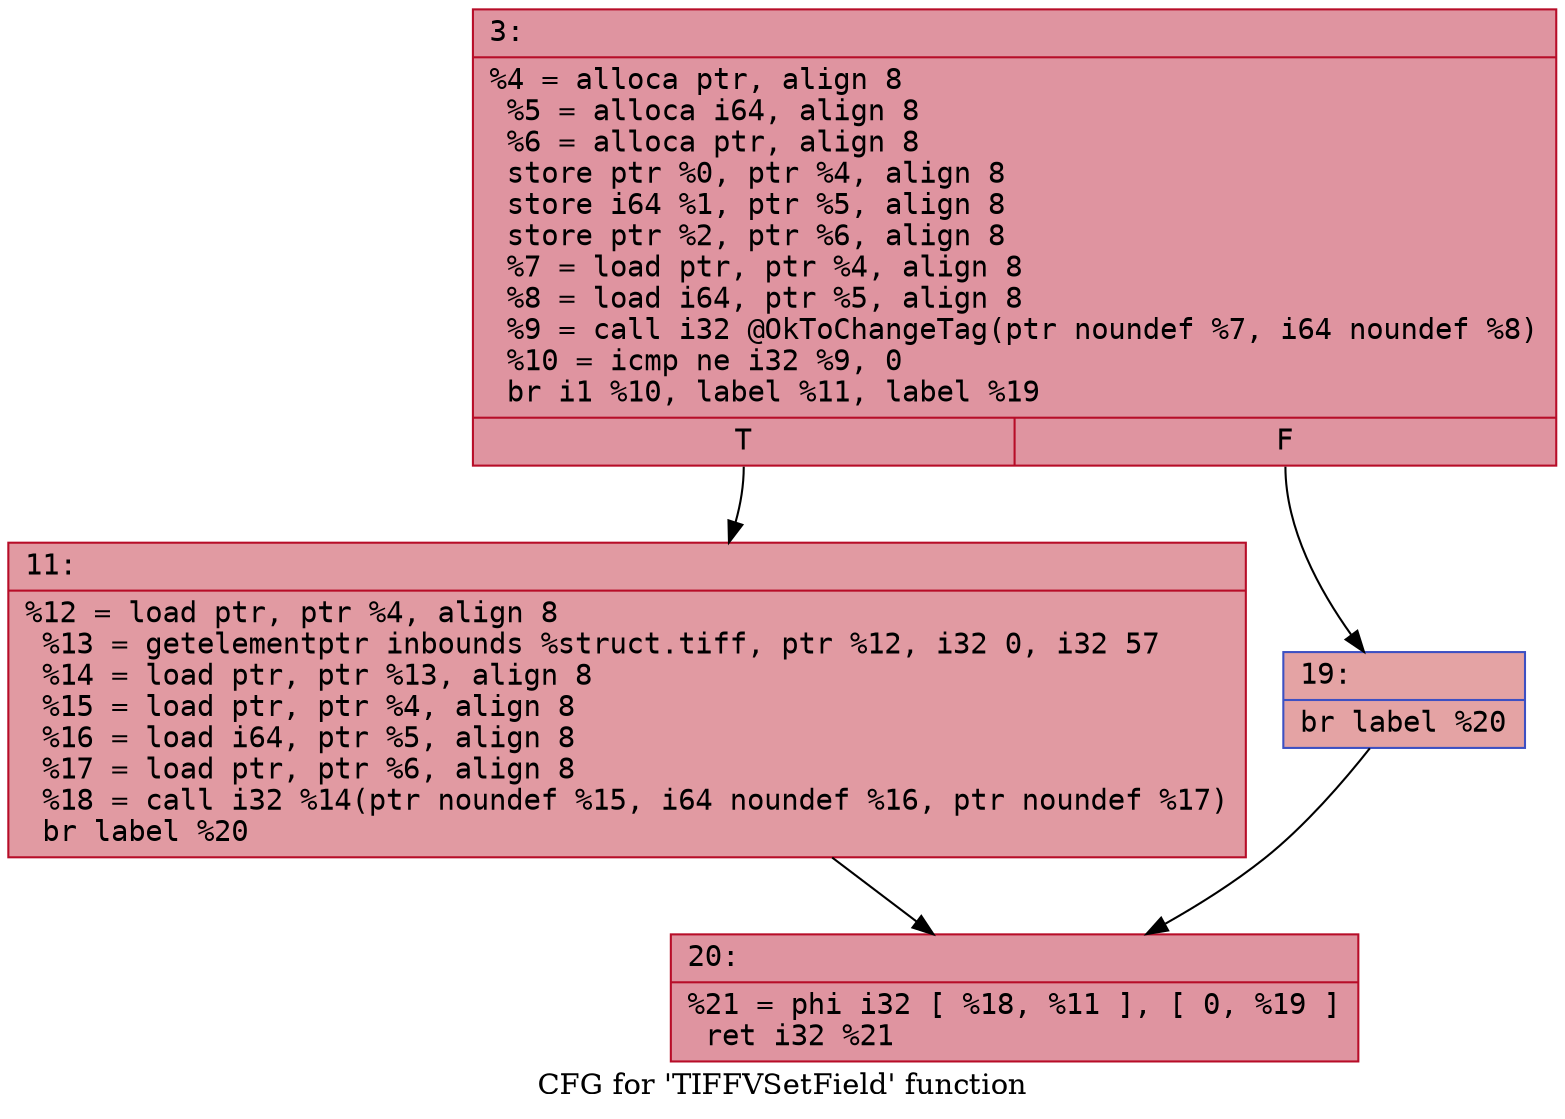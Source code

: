digraph "CFG for 'TIFFVSetField' function" {
	label="CFG for 'TIFFVSetField' function";

	Node0x6000015d2490 [shape=record,color="#b70d28ff", style=filled, fillcolor="#b70d2870" fontname="Courier",label="{3:\l|  %4 = alloca ptr, align 8\l  %5 = alloca i64, align 8\l  %6 = alloca ptr, align 8\l  store ptr %0, ptr %4, align 8\l  store i64 %1, ptr %5, align 8\l  store ptr %2, ptr %6, align 8\l  %7 = load ptr, ptr %4, align 8\l  %8 = load i64, ptr %5, align 8\l  %9 = call i32 @OkToChangeTag(ptr noundef %7, i64 noundef %8)\l  %10 = icmp ne i32 %9, 0\l  br i1 %10, label %11, label %19\l|{<s0>T|<s1>F}}"];
	Node0x6000015d2490:s0 -> Node0x6000015d24e0[tooltip="3 -> 11\nProbability 62.50%" ];
	Node0x6000015d2490:s1 -> Node0x6000015d2530[tooltip="3 -> 19\nProbability 37.50%" ];
	Node0x6000015d24e0 [shape=record,color="#b70d28ff", style=filled, fillcolor="#bb1b2c70" fontname="Courier",label="{11:\l|  %12 = load ptr, ptr %4, align 8\l  %13 = getelementptr inbounds %struct.tiff, ptr %12, i32 0, i32 57\l  %14 = load ptr, ptr %13, align 8\l  %15 = load ptr, ptr %4, align 8\l  %16 = load i64, ptr %5, align 8\l  %17 = load ptr, ptr %6, align 8\l  %18 = call i32 %14(ptr noundef %15, i64 noundef %16, ptr noundef %17)\l  br label %20\l}"];
	Node0x6000015d24e0 -> Node0x6000015d2580[tooltip="11 -> 20\nProbability 100.00%" ];
	Node0x6000015d2530 [shape=record,color="#3d50c3ff", style=filled, fillcolor="#c32e3170" fontname="Courier",label="{19:\l|  br label %20\l}"];
	Node0x6000015d2530 -> Node0x6000015d2580[tooltip="19 -> 20\nProbability 100.00%" ];
	Node0x6000015d2580 [shape=record,color="#b70d28ff", style=filled, fillcolor="#b70d2870" fontname="Courier",label="{20:\l|  %21 = phi i32 [ %18, %11 ], [ 0, %19 ]\l  ret i32 %21\l}"];
}
